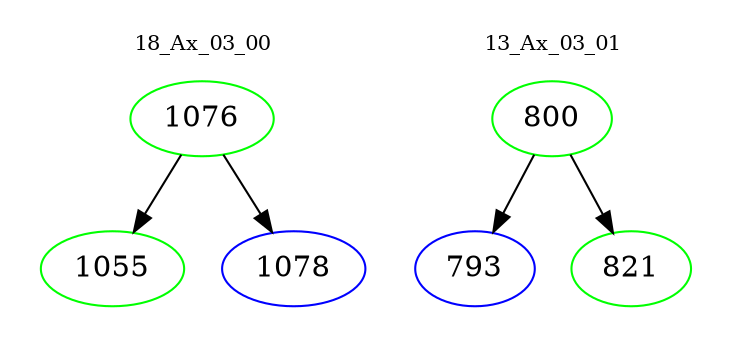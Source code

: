 digraph{
subgraph cluster_0 {
color = white
label = "18_Ax_03_00";
fontsize=10;
T0_1076 [label="1076", color="green"]
T0_1076 -> T0_1055 [color="black"]
T0_1055 [label="1055", color="green"]
T0_1076 -> T0_1078 [color="black"]
T0_1078 [label="1078", color="blue"]
}
subgraph cluster_1 {
color = white
label = "13_Ax_03_01";
fontsize=10;
T1_800 [label="800", color="green"]
T1_800 -> T1_793 [color="black"]
T1_793 [label="793", color="blue"]
T1_800 -> T1_821 [color="black"]
T1_821 [label="821", color="green"]
}
}
